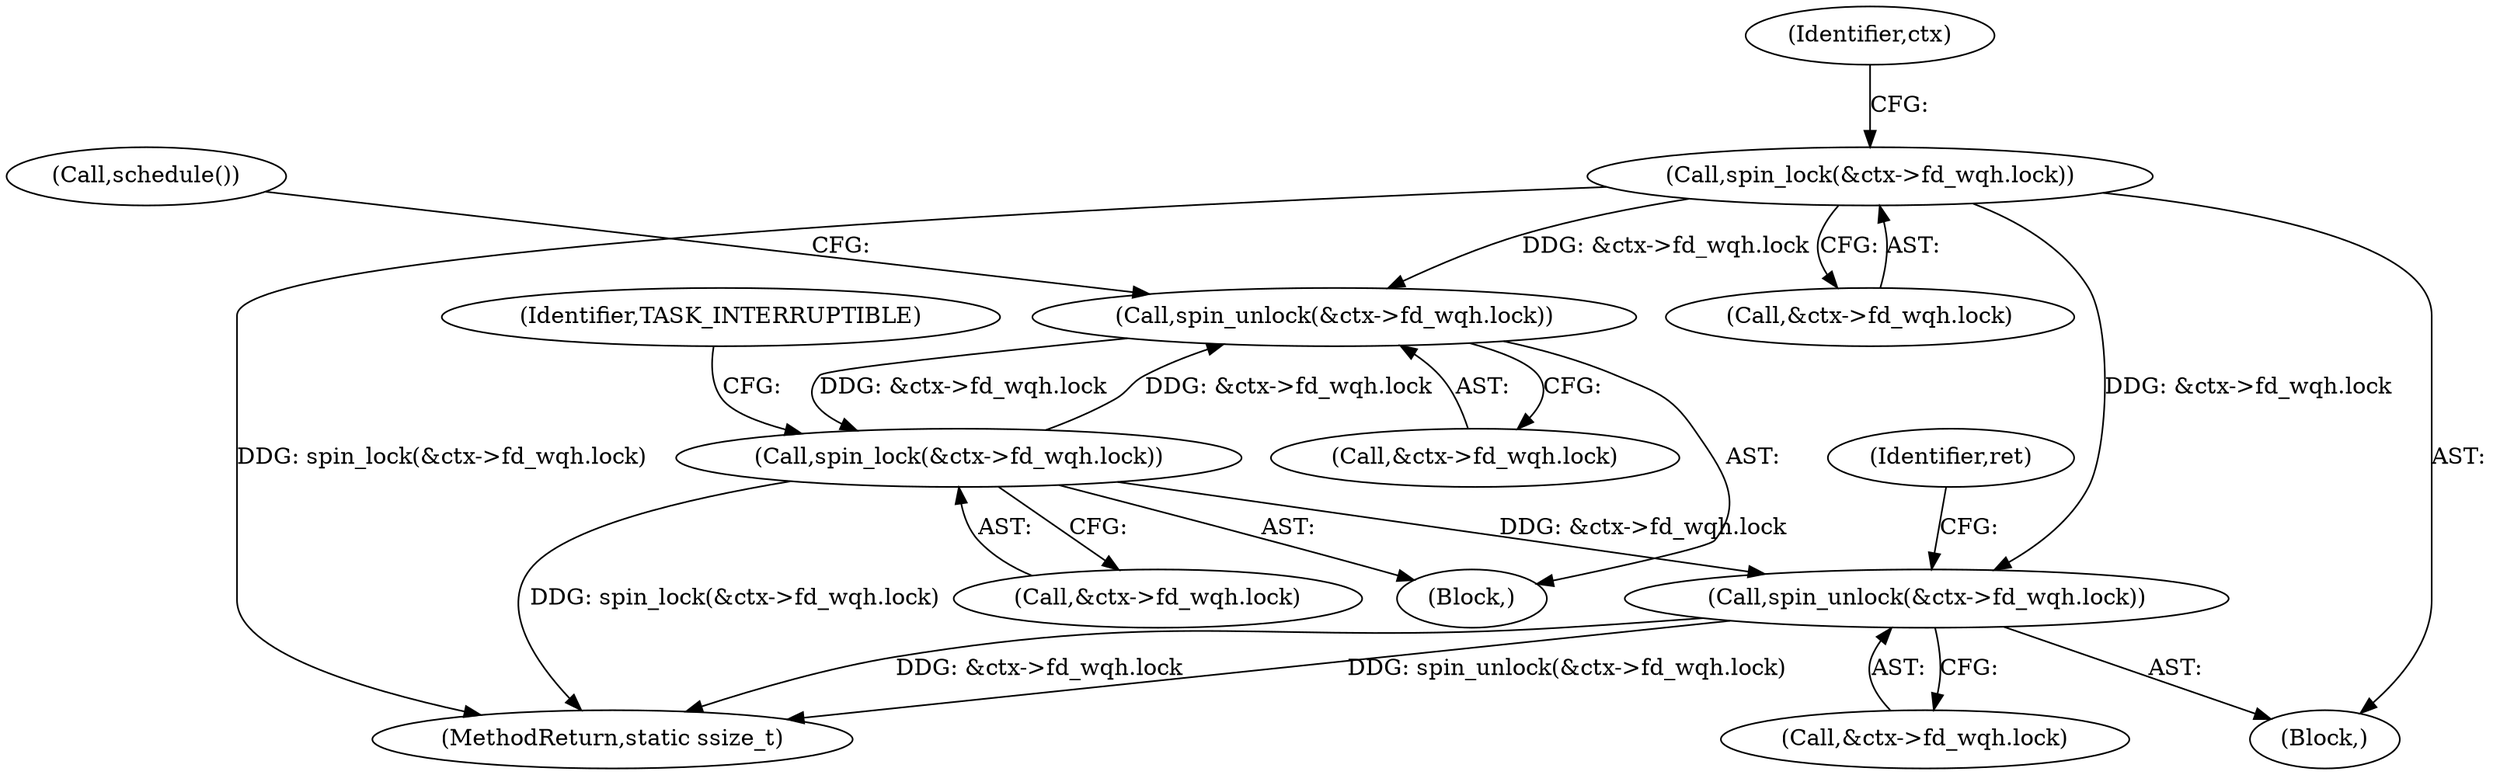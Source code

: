 digraph "0_linux_384632e67e0829deb8015ee6ad916b180049d252@pointer" {
"1000305" [label="(Call,spin_unlock(&ctx->fd_wqh.lock))"];
"1000121" [label="(Call,spin_lock(&ctx->fd_wqh.lock))"];
"1000313" [label="(Call,spin_lock(&ctx->fd_wqh.lock))"];
"1000305" [label="(Call,spin_unlock(&ctx->fd_wqh.lock))"];
"1000329" [label="(Call,spin_unlock(&ctx->fd_wqh.lock))"];
"1000306" [label="(Call,&ctx->fd_wqh.lock)"];
"1000312" [label="(Call,schedule())"];
"1000408" [label="(MethodReturn,static ssize_t)"];
"1000313" [label="(Call,spin_lock(&ctx->fd_wqh.lock))"];
"1000109" [label="(Block,)"];
"1000131" [label="(Identifier,ctx)"];
"1000330" [label="(Call,&ctx->fd_wqh.lock)"];
"1000339" [label="(Identifier,ret)"];
"1000305" [label="(Call,spin_unlock(&ctx->fd_wqh.lock))"];
"1000122" [label="(Call,&ctx->fd_wqh.lock)"];
"1000314" [label="(Call,&ctx->fd_wqh.lock)"];
"1000121" [label="(Call,spin_lock(&ctx->fd_wqh.lock))"];
"1000138" [label="(Identifier,TASK_INTERRUPTIBLE)"];
"1000329" [label="(Call,spin_unlock(&ctx->fd_wqh.lock))"];
"1000136" [label="(Block,)"];
"1000305" -> "1000136"  [label="AST: "];
"1000305" -> "1000306"  [label="CFG: "];
"1000306" -> "1000305"  [label="AST: "];
"1000312" -> "1000305"  [label="CFG: "];
"1000121" -> "1000305"  [label="DDG: &ctx->fd_wqh.lock"];
"1000313" -> "1000305"  [label="DDG: &ctx->fd_wqh.lock"];
"1000305" -> "1000313"  [label="DDG: &ctx->fd_wqh.lock"];
"1000121" -> "1000109"  [label="AST: "];
"1000121" -> "1000122"  [label="CFG: "];
"1000122" -> "1000121"  [label="AST: "];
"1000131" -> "1000121"  [label="CFG: "];
"1000121" -> "1000408"  [label="DDG: spin_lock(&ctx->fd_wqh.lock)"];
"1000121" -> "1000329"  [label="DDG: &ctx->fd_wqh.lock"];
"1000313" -> "1000136"  [label="AST: "];
"1000313" -> "1000314"  [label="CFG: "];
"1000314" -> "1000313"  [label="AST: "];
"1000138" -> "1000313"  [label="CFG: "];
"1000313" -> "1000408"  [label="DDG: spin_lock(&ctx->fd_wqh.lock)"];
"1000313" -> "1000329"  [label="DDG: &ctx->fd_wqh.lock"];
"1000329" -> "1000109"  [label="AST: "];
"1000329" -> "1000330"  [label="CFG: "];
"1000330" -> "1000329"  [label="AST: "];
"1000339" -> "1000329"  [label="CFG: "];
"1000329" -> "1000408"  [label="DDG: spin_unlock(&ctx->fd_wqh.lock)"];
"1000329" -> "1000408"  [label="DDG: &ctx->fd_wqh.lock"];
}
